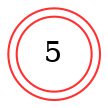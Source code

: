 digraph {   
    node [shape = doublecircle, color = firebrick1] 5 ;
    node [shape = circle];
    node [color= firebrick1];
    5;	
}